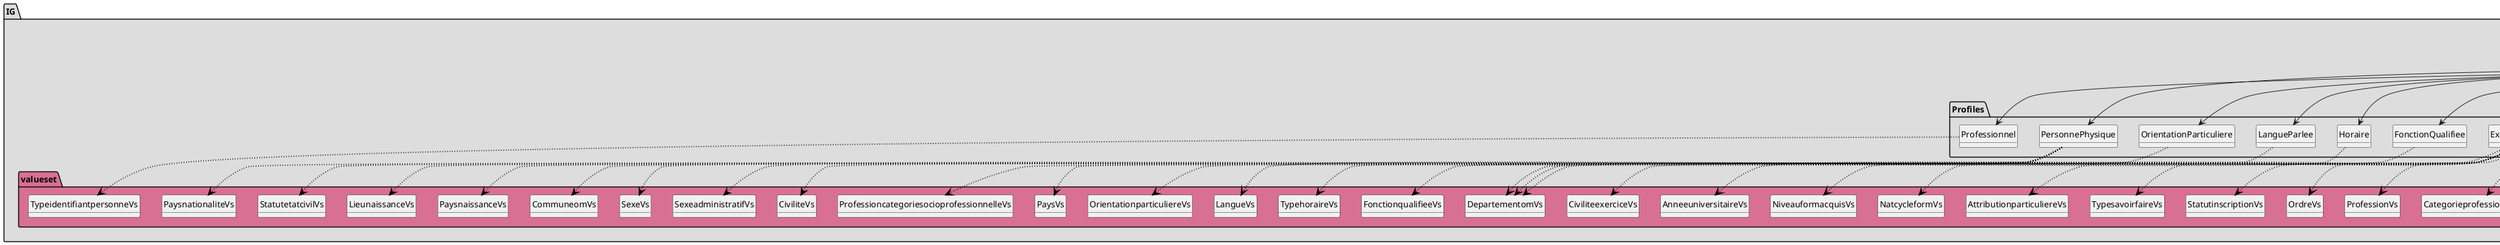 @startuml
set namespaceSeparator ?
hide circle
hide class fields

package IG #DDDDDD{

     package Profiles #DDDDDD{

        class Adresse{

             Address.use => [None..None]
             Address.city => [None..None]
             Address.state => [None..None]
             Address.postalCode => [None..None]
             Address.country => [None..None]
        } 

        class BoiteLettreMSS{

             BoiteLettreMSS => [None..None]
             BoiteLettreMSS.adresseMSS => [0..1]
             BoiteLettreMSS.typeBAL => [0..1]
             BoiteLettreMSS.description => [0..1]
             BoiteLettreMSS.responsable => [0..1]
             BoiteLettreMSS.serviceRattachement => [0..1]
             BoiteLettreMSS.telephone => [0..1]
             BoiteLettreMSS.dematerialisation => [0..1]
             BoiteLettreMSS.listeRouge => [0..1]
        } 

        class CapaciteSavoirfaire{

             CapaciteSavoirfaire => [None..None]
             CapaciteSavoirfaire.capaciteSavoirFaire => [0..1]
        } 

        class Competence{

             Competence => [None..None]
             Competence.competence => [0..1]
        } 

        class CompetenceExclusive{

             CompetenceExclusive => [None..None]
             CompetenceExclusive.competenceExclusive => [0..1]
        } 

        class CompetenceMetier{

             CompetenceMetier => [None..None]
             CompetenceMetier.competenceMetier => [0..1]
        } 

        class DESCNonQualifiant{

             DESCNonQualifiant => [None..None]
             DESCNonQualifiant.DESCNonQualifiant => [0..1]
        } 

        class Diplome{

             Diplome => [None..None]
             Diplome.typeDiplome => [0..1]
             Diplome.lieuFormation => [0..1]
             Diplome.dateDiplome => [0..1]
             Diplome.numeroDiplome => [0..1]
        } 

        class DroitExerciceComplementaire{

             DroitExerciceComplementaire => [None..None]
             DroitExerciceComplementaire.droitExerciceComplementaire => [0..1]
        } 

        class ExerciceProfessionnel{

             ExerciceProfessionnel => [None..None]
             ExerciceProfessionnel.civiliteExercice => [0..1]
             ExerciceProfessionnel.nomExercice => [0..1]
             ExerciceProfessionnel.prenomExercice => [0..1]
             ExerciceProfessionnel.profession => [0..1]
             ExerciceProfessionnel.typeProfession => [0..1]
             ExerciceProfessionnel.categorieProfessionnelle => [0..1]
             ExerciceProfessionnel.dateEffetExercice => [0..1]
             ExerciceProfessionnel.dateFinEffetExercice => [0..1]
             ExerciceProfessionnel.departementPremierReferencementAE => [0..1]
             ExerciceProfessionnel.boiteLettresMSS => [0..*]
             ExerciceProfessionnel.InscriptionOrdre => [0..*]
             ExerciceProfessionnel.InscriptionOrdre.ordre => [0..1]
             ExerciceProfessionnel.InscriptionOrdre.dateDebutInscription => [0..1]
             ExerciceProfessionnel.InscriptionOrdre.dateRadiation => [0..1]
             ExerciceProfessionnel.InscriptionOrdre.statutInscription => [0..1]
             ExerciceProfessionnel.InscriptionOrdre.conseilDepartemental => [0..1]
             ExerciceProfessionnel.SavoirFaire => [0..*]
             ExerciceProfessionnel.SavoirFaire.typeSavoirFaire => [0..1]
             ExerciceProfessionnel.SavoirFaire.dateReconnaissance => [0..1]
             ExerciceProfessionnel.SavoirFaire.dateAbandon => [0..1]
             ExerciceProfessionnel.AttributionParticuliere => [0..*]
             ExerciceProfessionnel.AttributionParticuliere.attributionParticuliere => [0..1]
             ExerciceProfessionnel.AttributionParticuliere.dateDebutReconnaissance => [0..1]
             ExerciceProfessionnel.AttributionParticuliere.dateAbandon => [0..1]
             ExerciceProfessionnel.NiveauFormation => [0..*]
             ExerciceProfessionnel.NiveauFormation.diplome => [0..1]
             ExerciceProfessionnel.NiveauFormation.natureCycleFormation => [0..1]
             ExerciceProfessionnel.NiveauFormation.niveauFormationAcquis => [0..1]
             ExerciceProfessionnel.NiveauFormation.anneeUniversitaire => [0..1]
             ExerciceProfessionnel.NiveauFormation.dateFin => [0..1]
        } 

        class FonctionQualifiee{

             FonctionQualifiee => [None..None]
             FonctionQualifiee.fonctionQualifiee => [0..1]
        } 

        class Horaire{

             Horaire => [None..None]
             Horaire.idPlageHoraire => [0..1]
             Horaire.typePlageHoraire => [0..1]
             Horaire.ouvertureFermeture => [0..1]
             Horaire.jourSemaine => [0..1]
             Horaire.heureDebut => [0..1]
             Horaire.heureFin => [0..1]
             Horaire.frequencePlageHoraire => [0..1]
             Horaire.debutDateEffective => [0..1]
             Horaire.finDateEffective => [0..1]
             Horaire.dateDeclarationPlageHoraire => [0..1]
             Horaire.commentaire => [0..*]
        } 

        class LangueParlee{

             LangueParlee => [None..None]
             LangueParlee.langueParlee => [0..1]
             LangueParlee.dateFin => [0..1]
        } 

        class OrientationParticuliere{

             OrientationParticuliere => [None..None]
             OrientationParticuliere.orientationParticuliere => [0..1]
        } 

        class PersonnePhysique{

             PersonnePhysique => [None..None]
             PersonnePhysique.civilite => [0..1]
             PersonnePhysique.nomFamille => [0..1]
             PersonnePhysique.nomUsage => [0..1]
             PersonnePhysique.prenom => [0..*]
             PersonnePhysique.prenomUsuel => [0..1]
             PersonnePhysique.pseudonyme => [0..1]
             PersonnePhysique.surnom => [0..1]
             PersonnePhysique.sexeAdministratif => [0..1]
             PersonnePhysique.sexe => [0..1]
             PersonnePhysique.langueParlee => [0..*]
             PersonnePhysique.situationFamiliale => [0..1]
             PersonnePhysique.dateNaissance => [0..1]
             PersonnePhysique.dateDeces => [0..1]
             PersonnePhysique.communeNaissance => [0..1]
             PersonnePhysique.departementNaissance => [0..1]
             PersonnePhysique.paysNaissance => [0..1]
             PersonnePhysique.lieuNaissance => [0..1]
             PersonnePhysique.statutEtatCivil => [0..1]
             PersonnePhysique.dateStatutEtatCivil => [0..1]
             PersonnePhysique.dateAcquisitionNatFR => [0..1]
             PersonnePhysique.paysNationalite => [0..1]
             PersonnePhysique.paysResidence => [0..1]
             PersonnePhysique.professionCategorieSocioProfessionnelle => [0..1]
             PersonnePhysique.causeMortalite => [0..1]
             PersonnePhysique.tailleCorporelle => [0..1]
             PersonnePhysique.poidsCorporel => [0..1]
             PersonnePhysique.surfaceCorporelle => [0..1]
             PersonnePhysique.indiceMasseCorporelle => [0..1]
        } 

        class Professionnel{

             Professionnel => [None..None]
             Professionnel.idPP => [0..1]
             Professionnel.typeIdNatPP => [0..1]
             Professionnel.idNatPS => [0..1]
             Professionnel.personne => [0..1]
             Professionnel.diplomeObtenu => [0..*]
             Professionnel.adresseCorrespondance => [0..*]
             Professionnel.telecommunication => [0..*]
             Professionnel.boiteLettresMSS => [0..*]
        } 

        class QualificationPAC{

             QualificationPAC => [None..None]
             QualificationPAC.qualificationPAC => [0..1]
        } 

        class SituationExercice{

             SituationExercice => [None..None]
             SituationExercice.role => [0..1]
             SituationExercice.typeRole => [0..1]
             SituationExercice.modeExercice => [0..1]
             SituationExercice.numeroAM => [0..1]
             SituationExercice.dateDebutActivite => [0..1]
             SituationExercice.dateFinActivite => [0..1]
             SituationExercice.genreActivite => [0..1]
             SituationExercice.motifFinActivite => [0..1]
             SituationExercice.statutHospitalier => [0..1]
             SituationExercice.sectionOrdrePharmacien => [0..1]
             SituationExercice.sousSectionOrdrePharmacien => [0..1]
             SituationExercice.typeActiviteLiberale => [0..1]
             SituationExercice.statutPSSSA => [0..1]
             SituationExercice.telecommunication => [0..*]
             SituationExercice.adresseSE => [0..*]
             SituationExercice.boiteLettresMSS => [0..*]
        } 

        class SituationOperationnelle{

             SituationOperationnelle => [None..None]
             SituationOperationnelle.identifiantSituationOperationnelle => [0..1]
             SituationOperationnelle.modeExerciceOffre => [0..1]
             SituationOperationnelle.competenceSpecifique => [0..*]
             SituationOperationnelle.precisionHoraire => [0..1]
             SituationOperationnelle.secteurConventionnement => [0..1]
             SituationOperationnelle.optionContratAccesAuxSoins => [0..1]
             SituationOperationnelle.carteVitaleAcceptee => [0..1]
             SituationOperationnelle.telecommunication => [0..1]
        } 

        class Specialite{

             Specialite => [None..None]
             Specialite.specialite => [0..1]
        } 

        class SurspecialiteTransversale{

             SurspecialiteTransversale => [None..None]
             SurspecialiteTransversale.surspecialiteTransversale => [0..1]
        } 

        class Telecommunication{

             ContactPoint.extension:TypeMessagerie => <&plus>[0..1]
             ContactPoint.extension:NiveauConfidentialite => <&plus>[0..1]
             ContactPoint.system => [None..None]
             ContactPoint.value => [None..None]
             ContactPoint.use => [None..None]
         }

     }
     package extension #paleturquoise {

     Telecommunication -[#black,dashed,thickness=2]-> TypeMessagerie
     Telecommunication -[#black,dashed,thickness=2]-> NiveauConfidentialite

        class NiveauConfidentialite{

          Extension.extension => [None..0]
          Extension.url => [None..None]
          Extension.value[x] => [None..None]
        } 
        class TypeMessagerie{

          Extension.extension => [None..0]
          Extension.url => [None..None]
          Extension.value[x] => [None..None]
         }
     }
     package valueset #PaleVioletRed{

        class TypebalVs  

     BoiteLettreMSS -[#black,dotted,thickness=2]-> TypebalVs

        class CapacitesavoirfaireVs  

     CapaciteSavoirfaire -[#black,dotted,thickness=2]-> CapacitesavoirfaireVs

        class CompetenceVs  

     Competence -[#black,dotted,thickness=2]-> CompetenceVs

        class CompetenceexclusiveVs  

     CompetenceExclusive -[#black,dotted,thickness=2]-> CompetenceexclusiveVs

        class EnsemblesavoirfaireCisisVs  

     CompetenceMetier -[#black,dotted,thickness=2]-> EnsemblesavoirfaireCisisVs

        class DescnonqualifiantVs  

     DESCNonQualifiant -[#black,dotted,thickness=2]-> DescnonqualifiantVs

        class TypediplomeVs  

     Diplome -[#black,dotted,thickness=2]-> TypediplomeVs

        class LieuformationVs  

     Diplome -[#black,dotted,thickness=2]-> LieuformationVs

        class DroitexercicecomplementaireVs  

     DroitExerciceComplementaire -[#black,dotted,thickness=2]-> DroitexercicecomplementaireVs

        class CiviliteexerciceVs  

     ExerciceProfessionnel -[#black,dotted,thickness=2]-> CiviliteexerciceVs

        class ProfessionVs  

     ExerciceProfessionnel -[#black,dotted,thickness=2]-> ProfessionVs

        class TypeprofessionVs  

     ExerciceProfessionnel -[#black,dotted,thickness=2]-> TypeprofessionVs

        class CategorieprofessionnelleVs  

     ExerciceProfessionnel -[#black,dotted,thickness=2]-> CategorieprofessionnelleVs

        class DepartementomVs  

     ExerciceProfessionnel -[#black,dotted,thickness=2]-> DepartementomVs

        class OrdreVs  

     ExerciceProfessionnel -[#black,dotted,thickness=2]-> OrdreVs

        class StatutinscriptionVs  

     ExerciceProfessionnel -[#black,dotted,thickness=2]-> StatutinscriptionVs

        class DepartementomVs  

     ExerciceProfessionnel -[#black,dotted,thickness=2]-> DepartementomVs

        class TypesavoirfaireVs  

     ExerciceProfessionnel -[#black,dotted,thickness=2]-> TypesavoirfaireVs

        class AttributionparticuliereVs  

     ExerciceProfessionnel -[#black,dotted,thickness=2]-> AttributionparticuliereVs

        class NatcycleformVs  

     ExerciceProfessionnel -[#black,dotted,thickness=2]-> NatcycleformVs

        class NiveauformacquisVs  

     ExerciceProfessionnel -[#black,dotted,thickness=2]-> NiveauformacquisVs

        class AnneeuniversitaireVs  

     ExerciceProfessionnel -[#black,dotted,thickness=2]-> AnneeuniversitaireVs

        class FonctionqualifieeVs  

     FonctionQualifiee -[#black,dotted,thickness=2]-> FonctionqualifieeVs

        class TypehoraireVs  

     Horaire -[#black,dotted,thickness=2]-> TypehoraireVs

        class LangueVs  

     LangueParlee -[#black,dotted,thickness=2]-> LangueVs

        class NiveauConfidentialiteVs  

     NiveauConfidentialite -[#black,dotted,thickness=2]-> NiveauConfidentialiteVs

        class OrientationparticuliereVs  

     OrientationParticuliere -[#black,dotted,thickness=2]-> OrientationparticuliereVs

        class CiviliteVs  

     PersonnePhysique -[#black,dotted,thickness=2]-> CiviliteVs

        class SexeadministratifVs  

     PersonnePhysique -[#black,dotted,thickness=2]-> SexeadministratifVs

        class SexeVs  

     PersonnePhysique -[#black,dotted,thickness=2]-> SexeVs

        class CommuneomVs  

     PersonnePhysique -[#black,dotted,thickness=2]-> CommuneomVs

        class DepartementomVs  

     PersonnePhysique -[#black,dotted,thickness=2]-> DepartementomVs

        class PaysnaissanceVs  

     PersonnePhysique -[#black,dotted,thickness=2]-> PaysnaissanceVs

        class LieunaissanceVs  

     PersonnePhysique -[#black,dotted,thickness=2]-> LieunaissanceVs

        class StatutetatcivilVs  

     PersonnePhysique -[#black,dotted,thickness=2]-> StatutetatcivilVs

        class PaysnationaliteVs  

     PersonnePhysique -[#black,dotted,thickness=2]-> PaysnationaliteVs

        class PaysVs  

     PersonnePhysique -[#black,dotted,thickness=2]-> PaysVs

        class ProfessioncategoriesocioprofessionnelleVs  

     PersonnePhysique -[#black,dotted,thickness=2]-> ProfessioncategoriesocioprofessionnelleVs

        class TypeidentifiantpersonneVs  

     Professionnel -[#black,dotted,thickness=2]-> TypeidentifiantpersonneVs

        class QualificationpacVs  

     QualificationPAC -[#black,dotted,thickness=2]-> QualificationpacVs

        class RoleVs  

     SituationExercice -[#black,dotted,thickness=2]-> RoleVs

        class TyperoleVs  

     SituationExercice -[#black,dotted,thickness=2]-> TyperoleVs

        class ModeexerciceVs  

     SituationExercice -[#black,dotted,thickness=2]-> ModeexerciceVs

        class GenreactiviteVs  

     SituationExercice -[#black,dotted,thickness=2]-> GenreactiviteVs

        class MotiffinactiviteVs  

     SituationExercice -[#black,dotted,thickness=2]-> MotiffinactiviteVs

        class StatuthospitalierVs  

     SituationExercice -[#black,dotted,thickness=2]-> StatuthospitalierVs

        class SectiontableaucnopVs  

     SituationExercice -[#black,dotted,thickness=2]-> SectiontableaucnopVs

        class SoussectiontableaucnopVs  

     SituationExercice -[#black,dotted,thickness=2]-> SoussectiontableaucnopVs

        class TypeactiviteliberaleVs  

     SituationExercice -[#black,dotted,thickness=2]-> TypeactiviteliberaleVs

        class StatutprofessionnelssaVs  

     SituationExercice -[#black,dotted,thickness=2]-> StatutprofessionnelssaVs

        class ModeexerciceVs  

     SituationOperationnelle -[#black,dotted,thickness=2]-> ModeexerciceVs

        class CompetencespecifiqueVs  

     SituationOperationnelle -[#black,dotted,thickness=2]-> CompetencespecifiqueVs

        class CnamamelisecteurconventionnementVs  

     SituationOperationnelle -[#black,dotted,thickness=2]-> CnamamelisecteurconventionnementVs

        class SpecialiteVs  

     Specialite -[#black,dotted,thickness=2]-> SpecialiteVs

        class SurspecialitetransversaleVs  

     SurspecialiteTransversale -[#black,dotted,thickness=2]-> SurspecialitetransversaleVs

        class TypeMessagerieVs  

     TypeMessagerie -[#black,dotted,thickness=2]-> TypeMessagerieVs
       }

package "Ressources de base" #palegreen {

 class "Address" as  classdd7bf230fde8d4836917806aff6a6b27 

    classdd7bf230fde8d4836917806aff6a6b27 --> Adresse

 class "Base" as  class095a1b43effec73955e31e790438de49 

    class095a1b43effec73955e31e790438de49 --> BoiteLettreMSS

 class "Base" as  class095a1b43effec73955e31e790438de49 

    class095a1b43effec73955e31e790438de49 --> CapaciteSavoirfaire

 class "Base" as  class095a1b43effec73955e31e790438de49 

    class095a1b43effec73955e31e790438de49 --> Competence

 class "Base" as  class095a1b43effec73955e31e790438de49 

    class095a1b43effec73955e31e790438de49 --> CompetenceExclusive

 class "Base" as  class095a1b43effec73955e31e790438de49 

    class095a1b43effec73955e31e790438de49 --> CompetenceMetier

 class "Base" as  class095a1b43effec73955e31e790438de49 

    class095a1b43effec73955e31e790438de49 --> DESCNonQualifiant

 class "Base" as  class095a1b43effec73955e31e790438de49 

    class095a1b43effec73955e31e790438de49 --> Diplome

 class "Base" as  class095a1b43effec73955e31e790438de49 

    class095a1b43effec73955e31e790438de49 --> DroitExerciceComplementaire

 class "Base" as  class095a1b43effec73955e31e790438de49 

    class095a1b43effec73955e31e790438de49 --> ExerciceProfessionnel

 class "Base" as  class095a1b43effec73955e31e790438de49 

    class095a1b43effec73955e31e790438de49 --> FonctionQualifiee

 class "Base" as  class095a1b43effec73955e31e790438de49 

    class095a1b43effec73955e31e790438de49 --> Horaire

 class "Base" as  class095a1b43effec73955e31e790438de49 

    class095a1b43effec73955e31e790438de49 --> LangueParlee

 class "Base" as  class095a1b43effec73955e31e790438de49 

    class095a1b43effec73955e31e790438de49 --> OrientationParticuliere

 class "Base" as  class095a1b43effec73955e31e790438de49 

    class095a1b43effec73955e31e790438de49 --> PersonnePhysique

 class "Base" as  class095a1b43effec73955e31e790438de49 

    class095a1b43effec73955e31e790438de49 --> Professionnel

 class "Base" as  class095a1b43effec73955e31e790438de49 

    class095a1b43effec73955e31e790438de49 --> QualificationPAC

 class "Base" as  class095a1b43effec73955e31e790438de49 

    class095a1b43effec73955e31e790438de49 --> SituationExercice

 class "Base" as  class095a1b43effec73955e31e790438de49 

    class095a1b43effec73955e31e790438de49 --> SituationOperationnelle

 class "Base" as  class095a1b43effec73955e31e790438de49 

    class095a1b43effec73955e31e790438de49 --> Specialite

 class "Base" as  class095a1b43effec73955e31e790438de49 

    class095a1b43effec73955e31e790438de49 --> SurspecialiteTransversale

 class "ContactPoint" as  class1a8de90955ed09d082aa583fa10a342e 

    class1a8de90955ed09d082aa583fa10a342e --> Telecommunication
}
@enduml